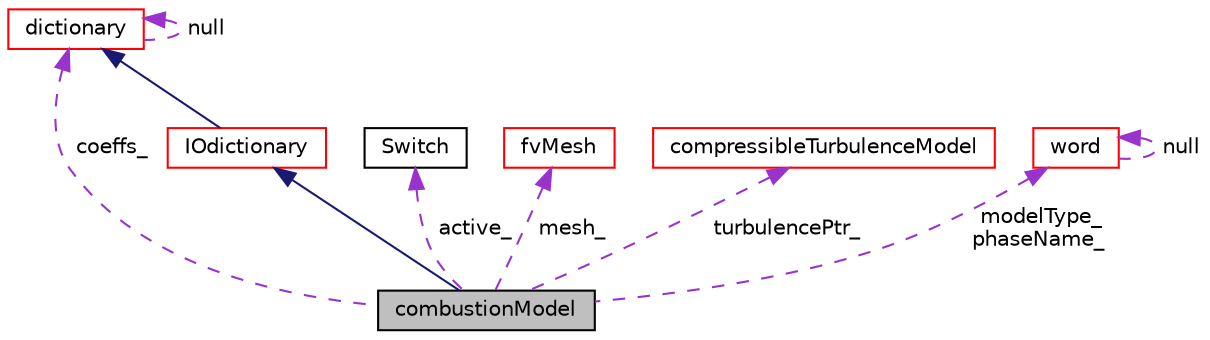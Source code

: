 digraph "combustionModel"
{
  bgcolor="transparent";
  edge [fontname="Helvetica",fontsize="10",labelfontname="Helvetica",labelfontsize="10"];
  node [fontname="Helvetica",fontsize="10",shape=record];
  Node1 [label="combustionModel",height=0.2,width=0.4,color="black", fillcolor="grey75", style="filled", fontcolor="black"];
  Node2 -> Node1 [dir="back",color="midnightblue",fontsize="10",style="solid",fontname="Helvetica"];
  Node2 [label="IOdictionary",height=0.2,width=0.4,color="red",URL="$a01188.html",tooltip="IOdictionary is derived from dictionary and IOobject to give the dictionary automatic IO functionalit..."];
  Node3 -> Node2 [dir="back",color="midnightblue",fontsize="10",style="solid",fontname="Helvetica"];
  Node3 [label="dictionary",height=0.2,width=0.4,color="red",URL="$a00526.html",tooltip="A list of keyword definitions, which are a keyword followed by any number of values (e..."];
  Node3 -> Node3 [dir="back",color="darkorchid3",fontsize="10",style="dashed",label=" null" ,fontname="Helvetica"];
  Node4 -> Node1 [dir="back",color="darkorchid3",fontsize="10",style="dashed",label=" active_" ,fontname="Helvetica"];
  Node4 [label="Switch",height=0.2,width=0.4,color="black",URL="$a02601.html",tooltip="A simple wrapper around bool so that it can be read as a word: true/false, on/off, yes/no, y/n, t/f, or none. "];
  Node5 -> Node1 [dir="back",color="darkorchid3",fontsize="10",style="dashed",label=" mesh_" ,fontname="Helvetica"];
  Node5 [label="fvMesh",height=0.2,width=0.4,color="red",URL="$a00885.html",tooltip="Mesh data needed to do the Finite Volume discretisation. "];
  Node3 -> Node1 [dir="back",color="darkorchid3",fontsize="10",style="dashed",label=" coeffs_" ,fontname="Helvetica"];
  Node6 -> Node1 [dir="back",color="darkorchid3",fontsize="10",style="dashed",label=" turbulencePtr_" ,fontname="Helvetica"];
  Node6 [label="compressibleTurbulenceModel",height=0.2,width=0.4,color="red",URL="$a00333.html",tooltip="Abstract base class for turbulence models (RAS, LES and laminar). "];
  Node7 -> Node1 [dir="back",color="darkorchid3",fontsize="10",style="dashed",label=" modelType_\nphaseName_" ,fontname="Helvetica"];
  Node7 [label="word",height=0.2,width=0.4,color="red",URL="$a02981.html",tooltip="A class for handling words, derived from string. "];
  Node7 -> Node7 [dir="back",color="darkorchid3",fontsize="10",style="dashed",label=" null" ,fontname="Helvetica"];
}
